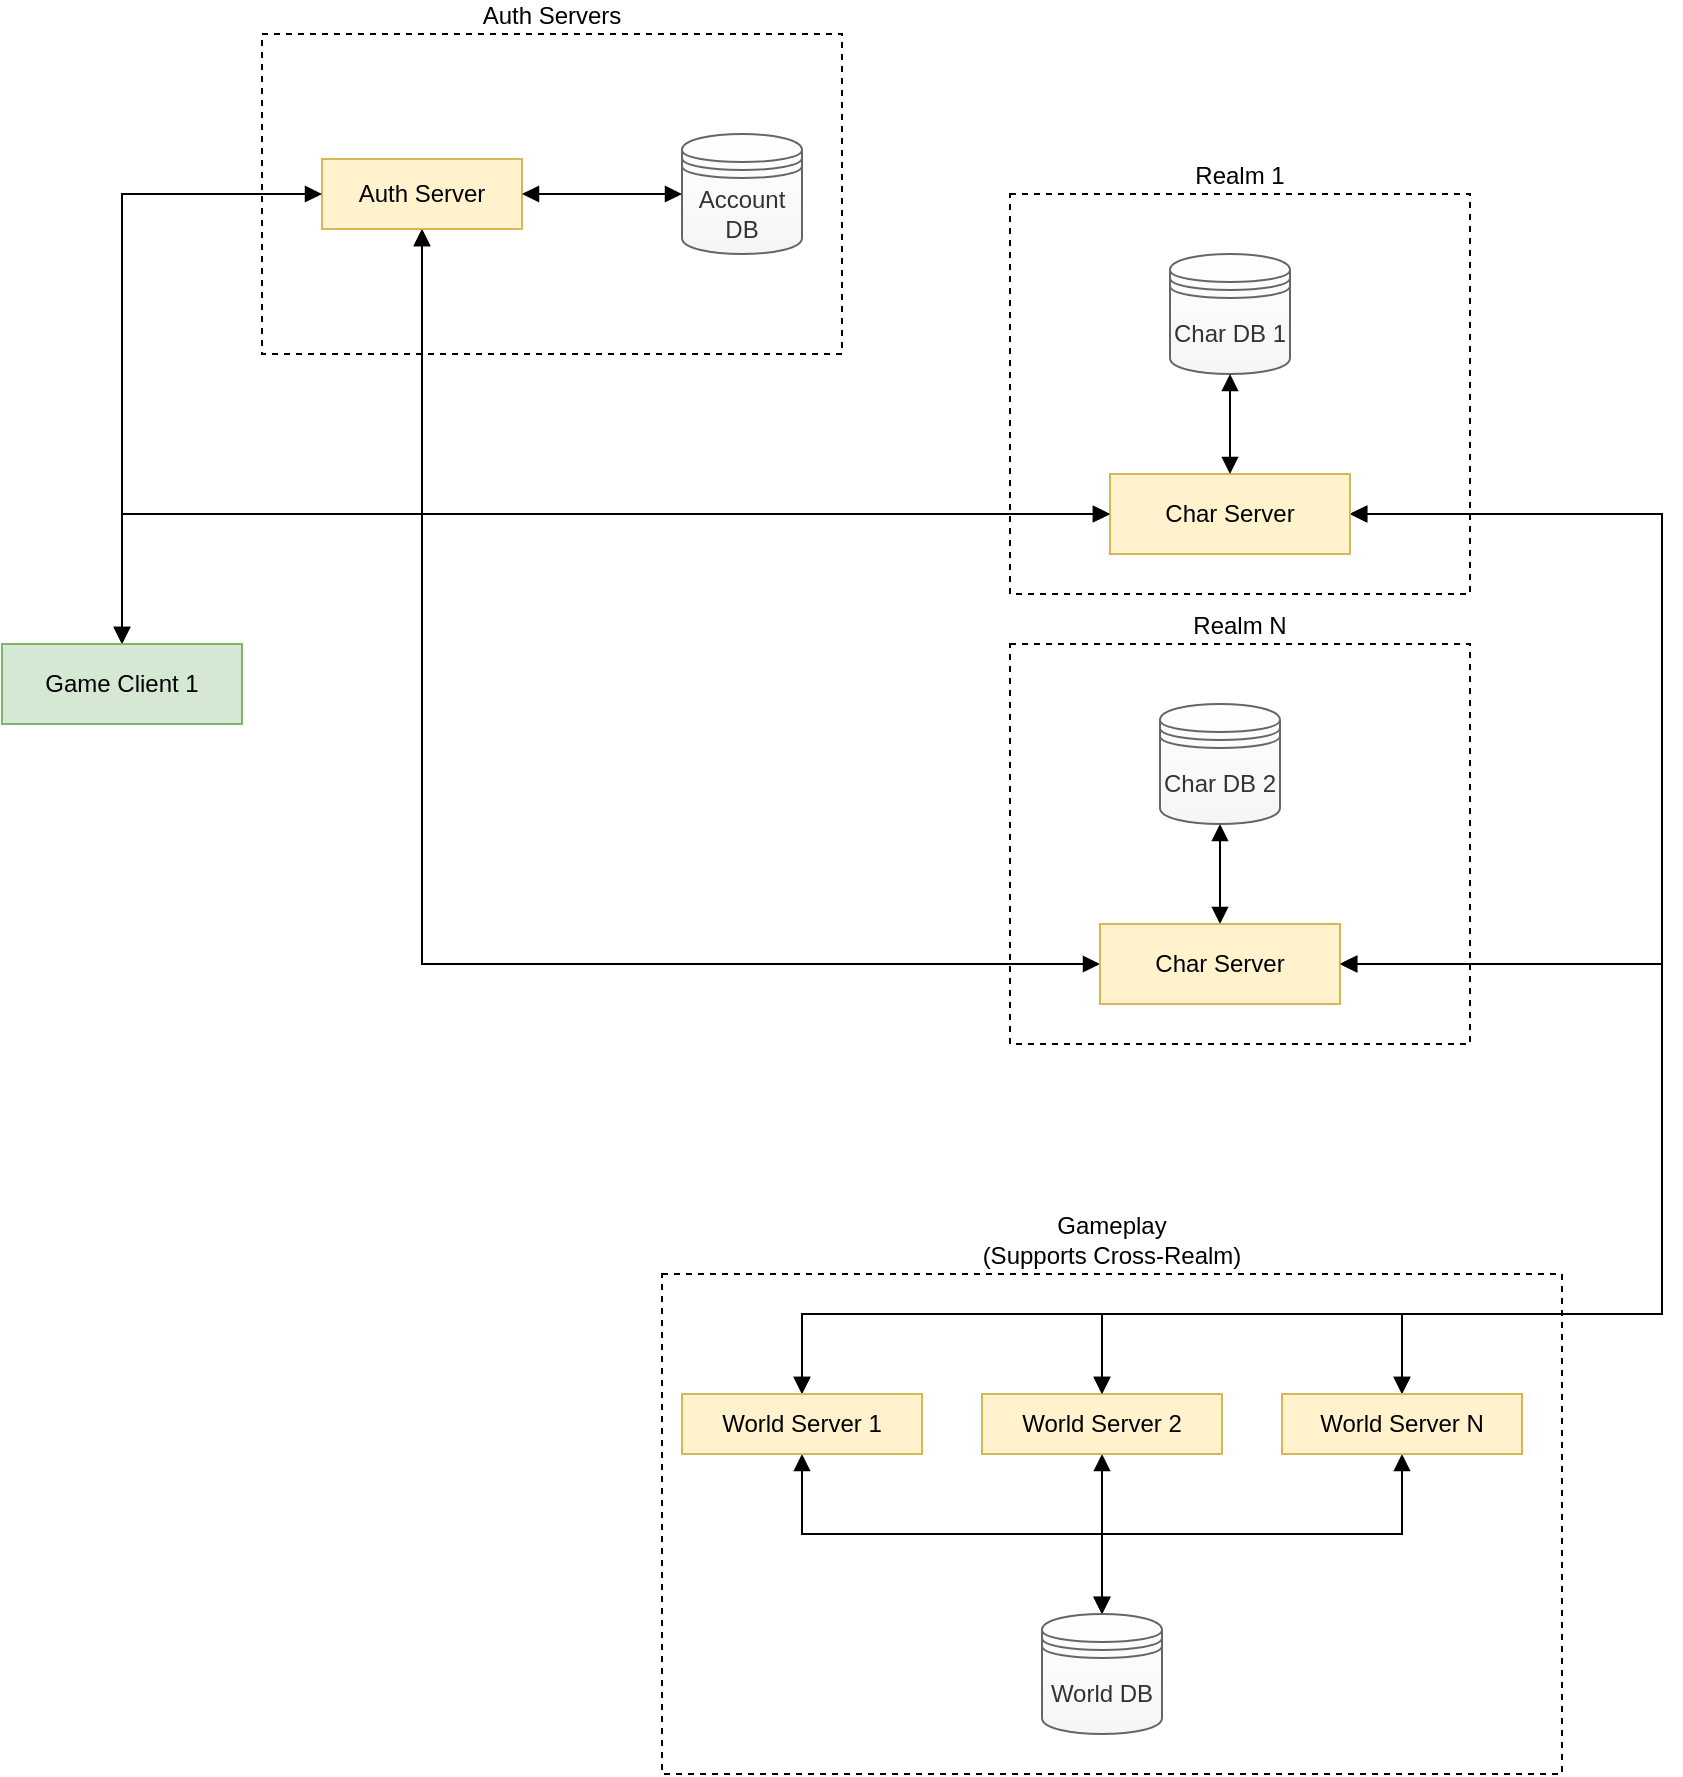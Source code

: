 <mxfile version="13.9.9" type="device"><diagram id="X-AMNFUTaUdsRUmZcEUs" name="Seite-1"><mxGraphModel dx="1915" dy="968" grid="1" gridSize="10" guides="1" tooltips="1" connect="1" arrows="1" fold="1" page="1" pageScale="1" pageWidth="827" pageHeight="1169" math="0" shadow="0"><root><mxCell id="0"/><mxCell id="1" parent="0"/><mxCell id="fzxewEd68mmA_rIHPjzw-49" value="Gameplay&lt;br&gt;(Supports Cross-Realm)" style="rounded=0;whiteSpace=wrap;html=1;dashed=1;fillColor=none;verticalAlign=bottom;labelPosition=center;verticalLabelPosition=top;align=center;" vertex="1" parent="1"><mxGeometry x="240" y="700" width="450" height="250" as="geometry"/></mxCell><mxCell id="fzxewEd68mmA_rIHPjzw-36" style="edgeStyle=orthogonalEdgeStyle;rounded=0;orthogonalLoop=1;jettySize=auto;html=1;exitX=0.5;exitY=1;exitDx=0;exitDy=0;entryX=0;entryY=0.5;entryDx=0;entryDy=0;startArrow=block;startFill=1;endArrow=block;endFill=1;" edge="1" parent="1" source="fzxewEd68mmA_rIHPjzw-1" target="fzxewEd68mmA_rIHPjzw-6"><mxGeometry relative="1" as="geometry"/></mxCell><mxCell id="fzxewEd68mmA_rIHPjzw-37" style="edgeStyle=orthogonalEdgeStyle;rounded=0;orthogonalLoop=1;jettySize=auto;html=1;exitX=0.5;exitY=1;exitDx=0;exitDy=0;entryX=0;entryY=0.5;entryDx=0;entryDy=0;startArrow=block;startFill=1;endArrow=block;endFill=1;" edge="1" parent="1" source="fzxewEd68mmA_rIHPjzw-1" target="fzxewEd68mmA_rIHPjzw-23"><mxGeometry relative="1" as="geometry"/></mxCell><mxCell id="fzxewEd68mmA_rIHPjzw-18" style="edgeStyle=orthogonalEdgeStyle;rounded=0;orthogonalLoop=1;jettySize=auto;html=1;entryX=0.5;entryY=0;entryDx=0;entryDy=0;startArrow=block;startFill=1;endArrow=block;endFill=1;" edge="1" parent="1" source="fzxewEd68mmA_rIHPjzw-8" target="fzxewEd68mmA_rIHPjzw-17"><mxGeometry relative="1" as="geometry"><Array as="points"><mxPoint x="310" y="830"/><mxPoint x="460" y="830"/></Array></mxGeometry></mxCell><mxCell id="fzxewEd68mmA_rIHPjzw-45" style="edgeStyle=orthogonalEdgeStyle;rounded=0;orthogonalLoop=1;jettySize=auto;html=1;exitX=0.5;exitY=0;exitDx=0;exitDy=0;entryX=1;entryY=0.5;entryDx=0;entryDy=0;startArrow=block;startFill=1;endArrow=block;endFill=1;" edge="1" parent="1" source="fzxewEd68mmA_rIHPjzw-8" target="fzxewEd68mmA_rIHPjzw-23"><mxGeometry relative="1" as="geometry"><Array as="points"><mxPoint x="310" y="720"/><mxPoint x="740" y="720"/><mxPoint x="740" y="545"/></Array></mxGeometry></mxCell><mxCell id="fzxewEd68mmA_rIHPjzw-48" style="edgeStyle=orthogonalEdgeStyle;rounded=0;orthogonalLoop=1;jettySize=auto;html=1;exitX=0.5;exitY=0;exitDx=0;exitDy=0;entryX=1;entryY=0.5;entryDx=0;entryDy=0;startArrow=block;startFill=1;endArrow=block;endFill=1;" edge="1" parent="1" source="fzxewEd68mmA_rIHPjzw-8" target="fzxewEd68mmA_rIHPjzw-6"><mxGeometry relative="1" as="geometry"><Array as="points"><mxPoint x="310" y="720"/><mxPoint x="740" y="720"/><mxPoint x="740" y="320"/></Array></mxGeometry></mxCell><mxCell id="fzxewEd68mmA_rIHPjzw-8" value="World Server 1" style="rounded=0;whiteSpace=wrap;html=1;fillColor=#fff2cc;strokeColor=#d6b656;" vertex="1" parent="1"><mxGeometry x="250" y="760" width="120" height="30" as="geometry"/></mxCell><mxCell id="fzxewEd68mmA_rIHPjzw-19" style="edgeStyle=orthogonalEdgeStyle;rounded=0;orthogonalLoop=1;jettySize=auto;html=1;entryX=0.5;entryY=0;entryDx=0;entryDy=0;startArrow=block;startFill=1;endArrow=block;endFill=1;" edge="1" parent="1" source="fzxewEd68mmA_rIHPjzw-11" target="fzxewEd68mmA_rIHPjzw-17"><mxGeometry relative="1" as="geometry"/></mxCell><mxCell id="fzxewEd68mmA_rIHPjzw-47" style="edgeStyle=orthogonalEdgeStyle;rounded=0;orthogonalLoop=1;jettySize=auto;html=1;exitX=0.5;exitY=0;exitDx=0;exitDy=0;entryX=1;entryY=0.5;entryDx=0;entryDy=0;startArrow=block;startFill=1;endArrow=block;endFill=1;" edge="1" parent="1" source="fzxewEd68mmA_rIHPjzw-11" target="fzxewEd68mmA_rIHPjzw-6"><mxGeometry relative="1" as="geometry"><Array as="points"><mxPoint x="460" y="720"/><mxPoint x="740" y="720"/><mxPoint x="740" y="320"/></Array></mxGeometry></mxCell><mxCell id="fzxewEd68mmA_rIHPjzw-11" value="World Server 2" style="rounded=0;whiteSpace=wrap;html=1;fillColor=#fff2cc;strokeColor=#d6b656;" vertex="1" parent="1"><mxGeometry x="400" y="760" width="120" height="30" as="geometry"/></mxCell><mxCell id="fzxewEd68mmA_rIHPjzw-20" style="edgeStyle=orthogonalEdgeStyle;rounded=0;orthogonalLoop=1;jettySize=auto;html=1;entryX=0.5;entryY=0;entryDx=0;entryDy=0;startArrow=block;startFill=1;endArrow=block;endFill=1;" edge="1" parent="1" source="fzxewEd68mmA_rIHPjzw-12" target="fzxewEd68mmA_rIHPjzw-17"><mxGeometry relative="1" as="geometry"><Array as="points"><mxPoint x="610" y="830"/><mxPoint x="460" y="830"/></Array></mxGeometry></mxCell><mxCell id="fzxewEd68mmA_rIHPjzw-43" style="edgeStyle=orthogonalEdgeStyle;rounded=0;orthogonalLoop=1;jettySize=auto;html=1;exitX=0.5;exitY=0;exitDx=0;exitDy=0;entryX=1;entryY=0.5;entryDx=0;entryDy=0;startArrow=block;startFill=1;endArrow=block;endFill=1;" edge="1" parent="1" source="fzxewEd68mmA_rIHPjzw-12" target="fzxewEd68mmA_rIHPjzw-23"><mxGeometry relative="1" as="geometry"><Array as="points"><mxPoint x="610" y="720"/><mxPoint x="740" y="720"/><mxPoint x="740" y="545"/></Array></mxGeometry></mxCell><mxCell id="fzxewEd68mmA_rIHPjzw-46" style="edgeStyle=orthogonalEdgeStyle;rounded=0;orthogonalLoop=1;jettySize=auto;html=1;exitX=0.5;exitY=0;exitDx=0;exitDy=0;entryX=1;entryY=0.5;entryDx=0;entryDy=0;startArrow=block;startFill=1;endArrow=block;endFill=1;" edge="1" parent="1" source="fzxewEd68mmA_rIHPjzw-12" target="fzxewEd68mmA_rIHPjzw-6"><mxGeometry relative="1" as="geometry"><Array as="points"><mxPoint x="610" y="720"/><mxPoint x="740" y="720"/><mxPoint x="740" y="320"/></Array></mxGeometry></mxCell><mxCell id="fzxewEd68mmA_rIHPjzw-12" value="World Server N" style="rounded=0;whiteSpace=wrap;html=1;fillColor=#fff2cc;strokeColor=#d6b656;" vertex="1" parent="1"><mxGeometry x="550" y="760" width="120" height="30" as="geometry"/></mxCell><mxCell id="fzxewEd68mmA_rIHPjzw-17" value="World DB" style="shape=datastore;whiteSpace=wrap;html=1;fillColor=#f5f5f5;strokeColor=#666666;fontColor=#333333;gradientDirection=north;gradientColor=#FFFFFF;" vertex="1" parent="1"><mxGeometry x="430" y="870" width="60" height="60" as="geometry"/></mxCell><mxCell id="fzxewEd68mmA_rIHPjzw-34" value="" style="group" vertex="1" connectable="0" parent="1"><mxGeometry x="414" y="160" width="230" height="200" as="geometry"/></mxCell><mxCell id="fzxewEd68mmA_rIHPjzw-16" value="Realm 1" style="rounded=0;whiteSpace=wrap;html=1;fillColor=none;dashed=1;verticalAlign=bottom;labelPosition=center;verticalLabelPosition=top;align=center;" vertex="1" parent="fzxewEd68mmA_rIHPjzw-34"><mxGeometry width="230" height="200" as="geometry"/></mxCell><mxCell id="fzxewEd68mmA_rIHPjzw-6" value="Char Server" style="rounded=0;whiteSpace=wrap;html=1;fillColor=#fff2cc;strokeColor=#d6b656;" vertex="1" parent="fzxewEd68mmA_rIHPjzw-34"><mxGeometry x="50" y="140" width="120" height="40" as="geometry"/></mxCell><mxCell id="fzxewEd68mmA_rIHPjzw-9" value="Char DB 1" style="shape=datastore;whiteSpace=wrap;html=1;fillColor=#f5f5f5;strokeColor=#666666;fontColor=#333333;gradientColor=#ffffff;gradientDirection=north;" vertex="1" parent="fzxewEd68mmA_rIHPjzw-34"><mxGeometry x="80" y="30" width="60" height="60" as="geometry"/></mxCell><mxCell id="fzxewEd68mmA_rIHPjzw-10" style="edgeStyle=orthogonalEdgeStyle;rounded=0;orthogonalLoop=1;jettySize=auto;html=1;startArrow=block;startFill=1;endArrow=block;endFill=1;" edge="1" parent="fzxewEd68mmA_rIHPjzw-34" source="fzxewEd68mmA_rIHPjzw-6" target="fzxewEd68mmA_rIHPjzw-9"><mxGeometry relative="1" as="geometry"/></mxCell><mxCell id="fzxewEd68mmA_rIHPjzw-35" value="" style="group;rotation=90;" vertex="1" connectable="0" parent="1"><mxGeometry x="414" y="385" width="230" height="200" as="geometry"/></mxCell><mxCell id="fzxewEd68mmA_rIHPjzw-21" value="Realm N" style="rounded=0;whiteSpace=wrap;html=1;fillColor=none;dashed=1;verticalAlign=bottom;labelPosition=center;verticalLabelPosition=top;align=center;" vertex="1" parent="fzxewEd68mmA_rIHPjzw-35"><mxGeometry width="230" height="200" as="geometry"/></mxCell><mxCell id="fzxewEd68mmA_rIHPjzw-33" value="" style="group" vertex="1" connectable="0" parent="fzxewEd68mmA_rIHPjzw-35"><mxGeometry x="45" y="30" width="120" height="150" as="geometry"/></mxCell><mxCell id="fzxewEd68mmA_rIHPjzw-53" style="edgeStyle=orthogonalEdgeStyle;rounded=0;orthogonalLoop=1;jettySize=auto;html=1;entryX=0.5;entryY=0;entryDx=0;entryDy=0;startArrow=block;startFill=1;endArrow=block;endFill=1;" edge="1" parent="fzxewEd68mmA_rIHPjzw-33" source="fzxewEd68mmA_rIHPjzw-22" target="fzxewEd68mmA_rIHPjzw-23"><mxGeometry relative="1" as="geometry"/></mxCell><mxCell id="fzxewEd68mmA_rIHPjzw-22" value="Char DB 2" style="shape=datastore;whiteSpace=wrap;html=1;fillColor=#f5f5f5;strokeColor=#666666;fontColor=#333333;gradientColor=#ffffff;gradientDirection=north;" vertex="1" parent="fzxewEd68mmA_rIHPjzw-33"><mxGeometry x="30" width="60" height="60" as="geometry"/></mxCell><mxCell id="fzxewEd68mmA_rIHPjzw-23" value="Char Server" style="rounded=0;whiteSpace=wrap;html=1;fillColor=#fff2cc;strokeColor=#d6b656;" vertex="1" parent="fzxewEd68mmA_rIHPjzw-33"><mxGeometry y="110" width="120" height="40" as="geometry"/></mxCell><mxCell id="fzxewEd68mmA_rIHPjzw-44" style="edgeStyle=orthogonalEdgeStyle;rounded=0;orthogonalLoop=1;jettySize=auto;html=1;exitX=1;exitY=0.5;exitDx=0;exitDy=0;entryX=0.5;entryY=0;entryDx=0;entryDy=0;startArrow=block;startFill=1;endArrow=block;endFill=1;" edge="1" parent="1" source="fzxewEd68mmA_rIHPjzw-23" target="fzxewEd68mmA_rIHPjzw-11"><mxGeometry relative="1" as="geometry"><Array as="points"><mxPoint x="740" y="545"/><mxPoint x="740" y="720"/><mxPoint x="460" y="720"/></Array></mxGeometry></mxCell><mxCell id="fzxewEd68mmA_rIHPjzw-50" value="" style="group" vertex="1" connectable="0" parent="1"><mxGeometry x="40" y="80" width="290" height="160" as="geometry"/></mxCell><mxCell id="fzxewEd68mmA_rIHPjzw-25" value="Auth Servers" style="rounded=0;whiteSpace=wrap;html=1;fillColor=none;dashed=1;verticalAlign=bottom;labelPosition=center;verticalLabelPosition=top;align=center;" vertex="1" parent="fzxewEd68mmA_rIHPjzw-50"><mxGeometry width="290" height="160" as="geometry"/></mxCell><mxCell id="fzxewEd68mmA_rIHPjzw-1" value="Auth Server" style="rounded=0;whiteSpace=wrap;html=1;fillColor=#fff2cc;strokeColor=#d6b656;" vertex="1" parent="fzxewEd68mmA_rIHPjzw-50"><mxGeometry x="30" y="62.5" width="100" height="35" as="geometry"/></mxCell><mxCell id="fzxewEd68mmA_rIHPjzw-2" value="Account DB" style="shape=datastore;whiteSpace=wrap;html=1;fillColor=#f5f5f5;strokeColor=#666666;fontColor=#333333;gradientColor=#FFFFFF;gradientDirection=north;" vertex="1" parent="fzxewEd68mmA_rIHPjzw-50"><mxGeometry x="210" y="50" width="60" height="60" as="geometry"/></mxCell><mxCell id="fzxewEd68mmA_rIHPjzw-29" style="edgeStyle=orthogonalEdgeStyle;rounded=0;orthogonalLoop=1;jettySize=auto;html=1;startArrow=block;startFill=1;endArrow=block;endFill=1;" edge="1" parent="fzxewEd68mmA_rIHPjzw-50" source="fzxewEd68mmA_rIHPjzw-1" target="fzxewEd68mmA_rIHPjzw-2"><mxGeometry relative="1" as="geometry"/></mxCell><mxCell id="fzxewEd68mmA_rIHPjzw-58" style="edgeStyle=orthogonalEdgeStyle;rounded=0;orthogonalLoop=1;jettySize=auto;html=1;entryX=0;entryY=0.5;entryDx=0;entryDy=0;startArrow=block;startFill=1;endArrow=block;endFill=1;" edge="1" parent="1" source="fzxewEd68mmA_rIHPjzw-54" target="fzxewEd68mmA_rIHPjzw-6"><mxGeometry relative="1" as="geometry"><Array as="points"><mxPoint x="-30" y="320"/></Array></mxGeometry></mxCell><mxCell id="fzxewEd68mmA_rIHPjzw-59" style="edgeStyle=orthogonalEdgeStyle;rounded=0;orthogonalLoop=1;jettySize=auto;html=1;exitX=0.5;exitY=0;exitDx=0;exitDy=0;entryX=0;entryY=0.5;entryDx=0;entryDy=0;startArrow=block;startFill=1;endArrow=block;endFill=1;" edge="1" parent="1" source="fzxewEd68mmA_rIHPjzw-54" target="fzxewEd68mmA_rIHPjzw-1"><mxGeometry relative="1" as="geometry"/></mxCell><mxCell id="fzxewEd68mmA_rIHPjzw-54" value="Game Client 1" style="rounded=0;whiteSpace=wrap;html=1;fillColor=#d5e8d4;strokeColor=#82b366;" vertex="1" parent="1"><mxGeometry x="-90" y="385" width="120" height="40" as="geometry"/></mxCell></root></mxGraphModel></diagram></mxfile>
